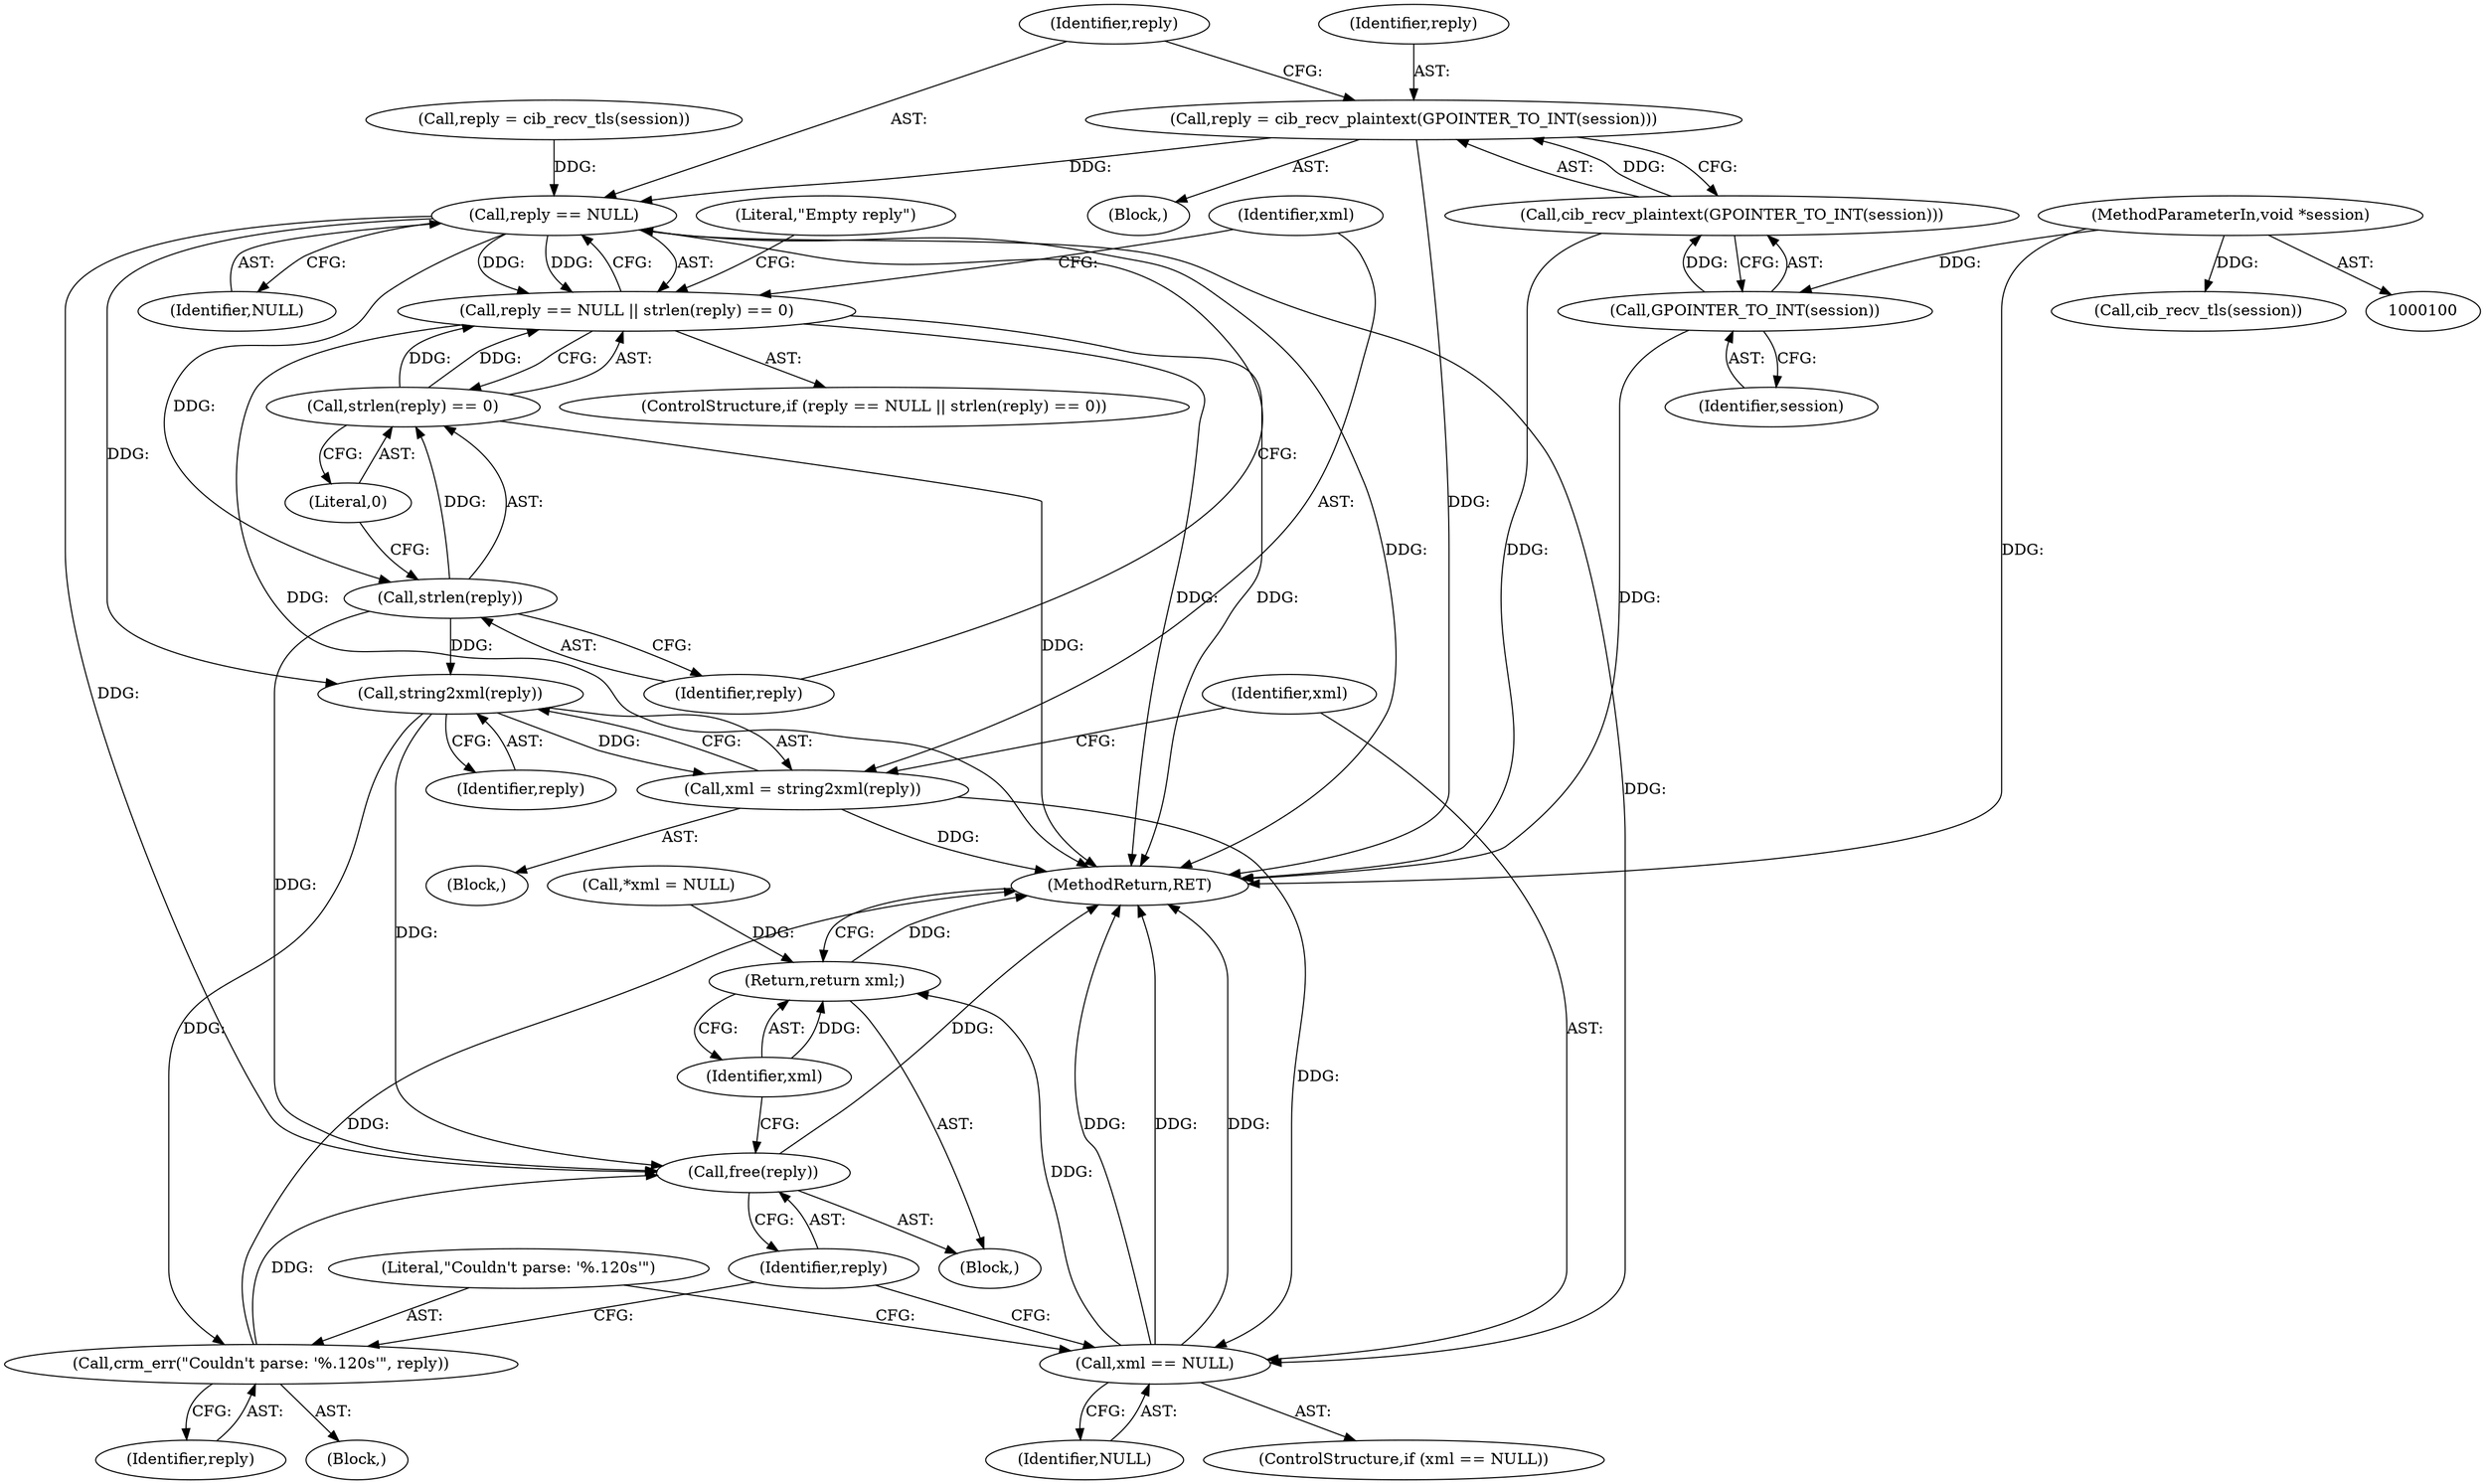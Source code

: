 digraph "1_pacemaker_564f7cc2a51dcd2f28ab12a13394f31be5aa3c93_17@API" {
"1000121" [label="(Call,reply = cib_recv_plaintext(GPOINTER_TO_INT(session)))"];
"1000123" [label="(Call,cib_recv_plaintext(GPOINTER_TO_INT(session)))"];
"1000124" [label="(Call,GPOINTER_TO_INT(session))"];
"1000101" [label="(MethodParameterIn,void *session)"];
"1000128" [label="(Call,reply == NULL)"];
"1000127" [label="(Call,reply == NULL || strlen(reply) == 0)"];
"1000132" [label="(Call,strlen(reply))"];
"1000131" [label="(Call,strlen(reply) == 0)"];
"1000142" [label="(Call,string2xml(reply))"];
"1000140" [label="(Call,xml = string2xml(reply))"];
"1000145" [label="(Call,xml == NULL)"];
"1000154" [label="(Return,return xml;)"];
"1000149" [label="(Call,crm_err(\"Couldn't parse: '%.120s'\", reply))"];
"1000152" [label="(Call,free(reply))"];
"1000121" [label="(Call,reply = cib_recv_plaintext(GPOINTER_TO_INT(session)))"];
"1000153" [label="(Identifier,reply)"];
"1000126" [label="(ControlStructure,if (reply == NULL || strlen(reply) == 0))"];
"1000151" [label="(Identifier,reply)"];
"1000124" [label="(Call,GPOINTER_TO_INT(session))"];
"1000147" [label="(Identifier,NULL)"];
"1000148" [label="(Block,)"];
"1000145" [label="(Call,xml == NULL)"];
"1000132" [label="(Call,strlen(reply))"];
"1000130" [label="(Identifier,NULL)"];
"1000146" [label="(Identifier,xml)"];
"1000115" [label="(Call,reply = cib_recv_tls(session))"];
"1000140" [label="(Call,xml = string2xml(reply))"];
"1000103" [label="(Block,)"];
"1000122" [label="(Identifier,reply)"];
"1000129" [label="(Identifier,reply)"];
"1000131" [label="(Call,strlen(reply) == 0)"];
"1000101" [label="(MethodParameterIn,void *session)"];
"1000137" [label="(Literal,\"Empty reply\")"];
"1000150" [label="(Literal,\"Couldn't parse: '%.120s'\")"];
"1000156" [label="(MethodReturn,RET)"];
"1000133" [label="(Identifier,reply)"];
"1000149" [label="(Call,crm_err(\"Couldn't parse: '%.120s'\", reply))"];
"1000144" [label="(ControlStructure,if (xml == NULL))"];
"1000120" [label="(Block,)"];
"1000142" [label="(Call,string2xml(reply))"];
"1000139" [label="(Block,)"];
"1000117" [label="(Call,cib_recv_tls(session))"];
"1000127" [label="(Call,reply == NULL || strlen(reply) == 0)"];
"1000109" [label="(Call,*xml = NULL)"];
"1000154" [label="(Return,return xml;)"];
"1000155" [label="(Identifier,xml)"];
"1000123" [label="(Call,cib_recv_plaintext(GPOINTER_TO_INT(session)))"];
"1000152" [label="(Call,free(reply))"];
"1000141" [label="(Identifier,xml)"];
"1000143" [label="(Identifier,reply)"];
"1000125" [label="(Identifier,session)"];
"1000128" [label="(Call,reply == NULL)"];
"1000134" [label="(Literal,0)"];
"1000121" -> "1000120"  [label="AST: "];
"1000121" -> "1000123"  [label="CFG: "];
"1000122" -> "1000121"  [label="AST: "];
"1000123" -> "1000121"  [label="AST: "];
"1000129" -> "1000121"  [label="CFG: "];
"1000121" -> "1000156"  [label="DDG: "];
"1000123" -> "1000121"  [label="DDG: "];
"1000121" -> "1000128"  [label="DDG: "];
"1000123" -> "1000124"  [label="CFG: "];
"1000124" -> "1000123"  [label="AST: "];
"1000123" -> "1000156"  [label="DDG: "];
"1000124" -> "1000123"  [label="DDG: "];
"1000124" -> "1000125"  [label="CFG: "];
"1000125" -> "1000124"  [label="AST: "];
"1000124" -> "1000156"  [label="DDG: "];
"1000101" -> "1000124"  [label="DDG: "];
"1000101" -> "1000100"  [label="AST: "];
"1000101" -> "1000156"  [label="DDG: "];
"1000101" -> "1000117"  [label="DDG: "];
"1000128" -> "1000127"  [label="AST: "];
"1000128" -> "1000130"  [label="CFG: "];
"1000129" -> "1000128"  [label="AST: "];
"1000130" -> "1000128"  [label="AST: "];
"1000133" -> "1000128"  [label="CFG: "];
"1000127" -> "1000128"  [label="CFG: "];
"1000128" -> "1000156"  [label="DDG: "];
"1000128" -> "1000127"  [label="DDG: "];
"1000128" -> "1000127"  [label="DDG: "];
"1000115" -> "1000128"  [label="DDG: "];
"1000128" -> "1000132"  [label="DDG: "];
"1000128" -> "1000142"  [label="DDG: "];
"1000128" -> "1000145"  [label="DDG: "];
"1000128" -> "1000152"  [label="DDG: "];
"1000127" -> "1000126"  [label="AST: "];
"1000127" -> "1000131"  [label="CFG: "];
"1000131" -> "1000127"  [label="AST: "];
"1000137" -> "1000127"  [label="CFG: "];
"1000141" -> "1000127"  [label="CFG: "];
"1000127" -> "1000156"  [label="DDG: "];
"1000127" -> "1000156"  [label="DDG: "];
"1000127" -> "1000156"  [label="DDG: "];
"1000131" -> "1000127"  [label="DDG: "];
"1000131" -> "1000127"  [label="DDG: "];
"1000132" -> "1000131"  [label="AST: "];
"1000132" -> "1000133"  [label="CFG: "];
"1000133" -> "1000132"  [label="AST: "];
"1000134" -> "1000132"  [label="CFG: "];
"1000132" -> "1000131"  [label="DDG: "];
"1000132" -> "1000142"  [label="DDG: "];
"1000132" -> "1000152"  [label="DDG: "];
"1000131" -> "1000134"  [label="CFG: "];
"1000134" -> "1000131"  [label="AST: "];
"1000131" -> "1000156"  [label="DDG: "];
"1000142" -> "1000140"  [label="AST: "];
"1000142" -> "1000143"  [label="CFG: "];
"1000143" -> "1000142"  [label="AST: "];
"1000140" -> "1000142"  [label="CFG: "];
"1000142" -> "1000140"  [label="DDG: "];
"1000142" -> "1000149"  [label="DDG: "];
"1000142" -> "1000152"  [label="DDG: "];
"1000140" -> "1000139"  [label="AST: "];
"1000141" -> "1000140"  [label="AST: "];
"1000146" -> "1000140"  [label="CFG: "];
"1000140" -> "1000156"  [label="DDG: "];
"1000140" -> "1000145"  [label="DDG: "];
"1000145" -> "1000144"  [label="AST: "];
"1000145" -> "1000147"  [label="CFG: "];
"1000146" -> "1000145"  [label="AST: "];
"1000147" -> "1000145"  [label="AST: "];
"1000150" -> "1000145"  [label="CFG: "];
"1000153" -> "1000145"  [label="CFG: "];
"1000145" -> "1000156"  [label="DDG: "];
"1000145" -> "1000156"  [label="DDG: "];
"1000145" -> "1000156"  [label="DDG: "];
"1000145" -> "1000154"  [label="DDG: "];
"1000154" -> "1000103"  [label="AST: "];
"1000154" -> "1000155"  [label="CFG: "];
"1000155" -> "1000154"  [label="AST: "];
"1000156" -> "1000154"  [label="CFG: "];
"1000154" -> "1000156"  [label="DDG: "];
"1000155" -> "1000154"  [label="DDG: "];
"1000109" -> "1000154"  [label="DDG: "];
"1000149" -> "1000148"  [label="AST: "];
"1000149" -> "1000151"  [label="CFG: "];
"1000150" -> "1000149"  [label="AST: "];
"1000151" -> "1000149"  [label="AST: "];
"1000153" -> "1000149"  [label="CFG: "];
"1000149" -> "1000156"  [label="DDG: "];
"1000149" -> "1000152"  [label="DDG: "];
"1000152" -> "1000103"  [label="AST: "];
"1000152" -> "1000153"  [label="CFG: "];
"1000153" -> "1000152"  [label="AST: "];
"1000155" -> "1000152"  [label="CFG: "];
"1000152" -> "1000156"  [label="DDG: "];
}
